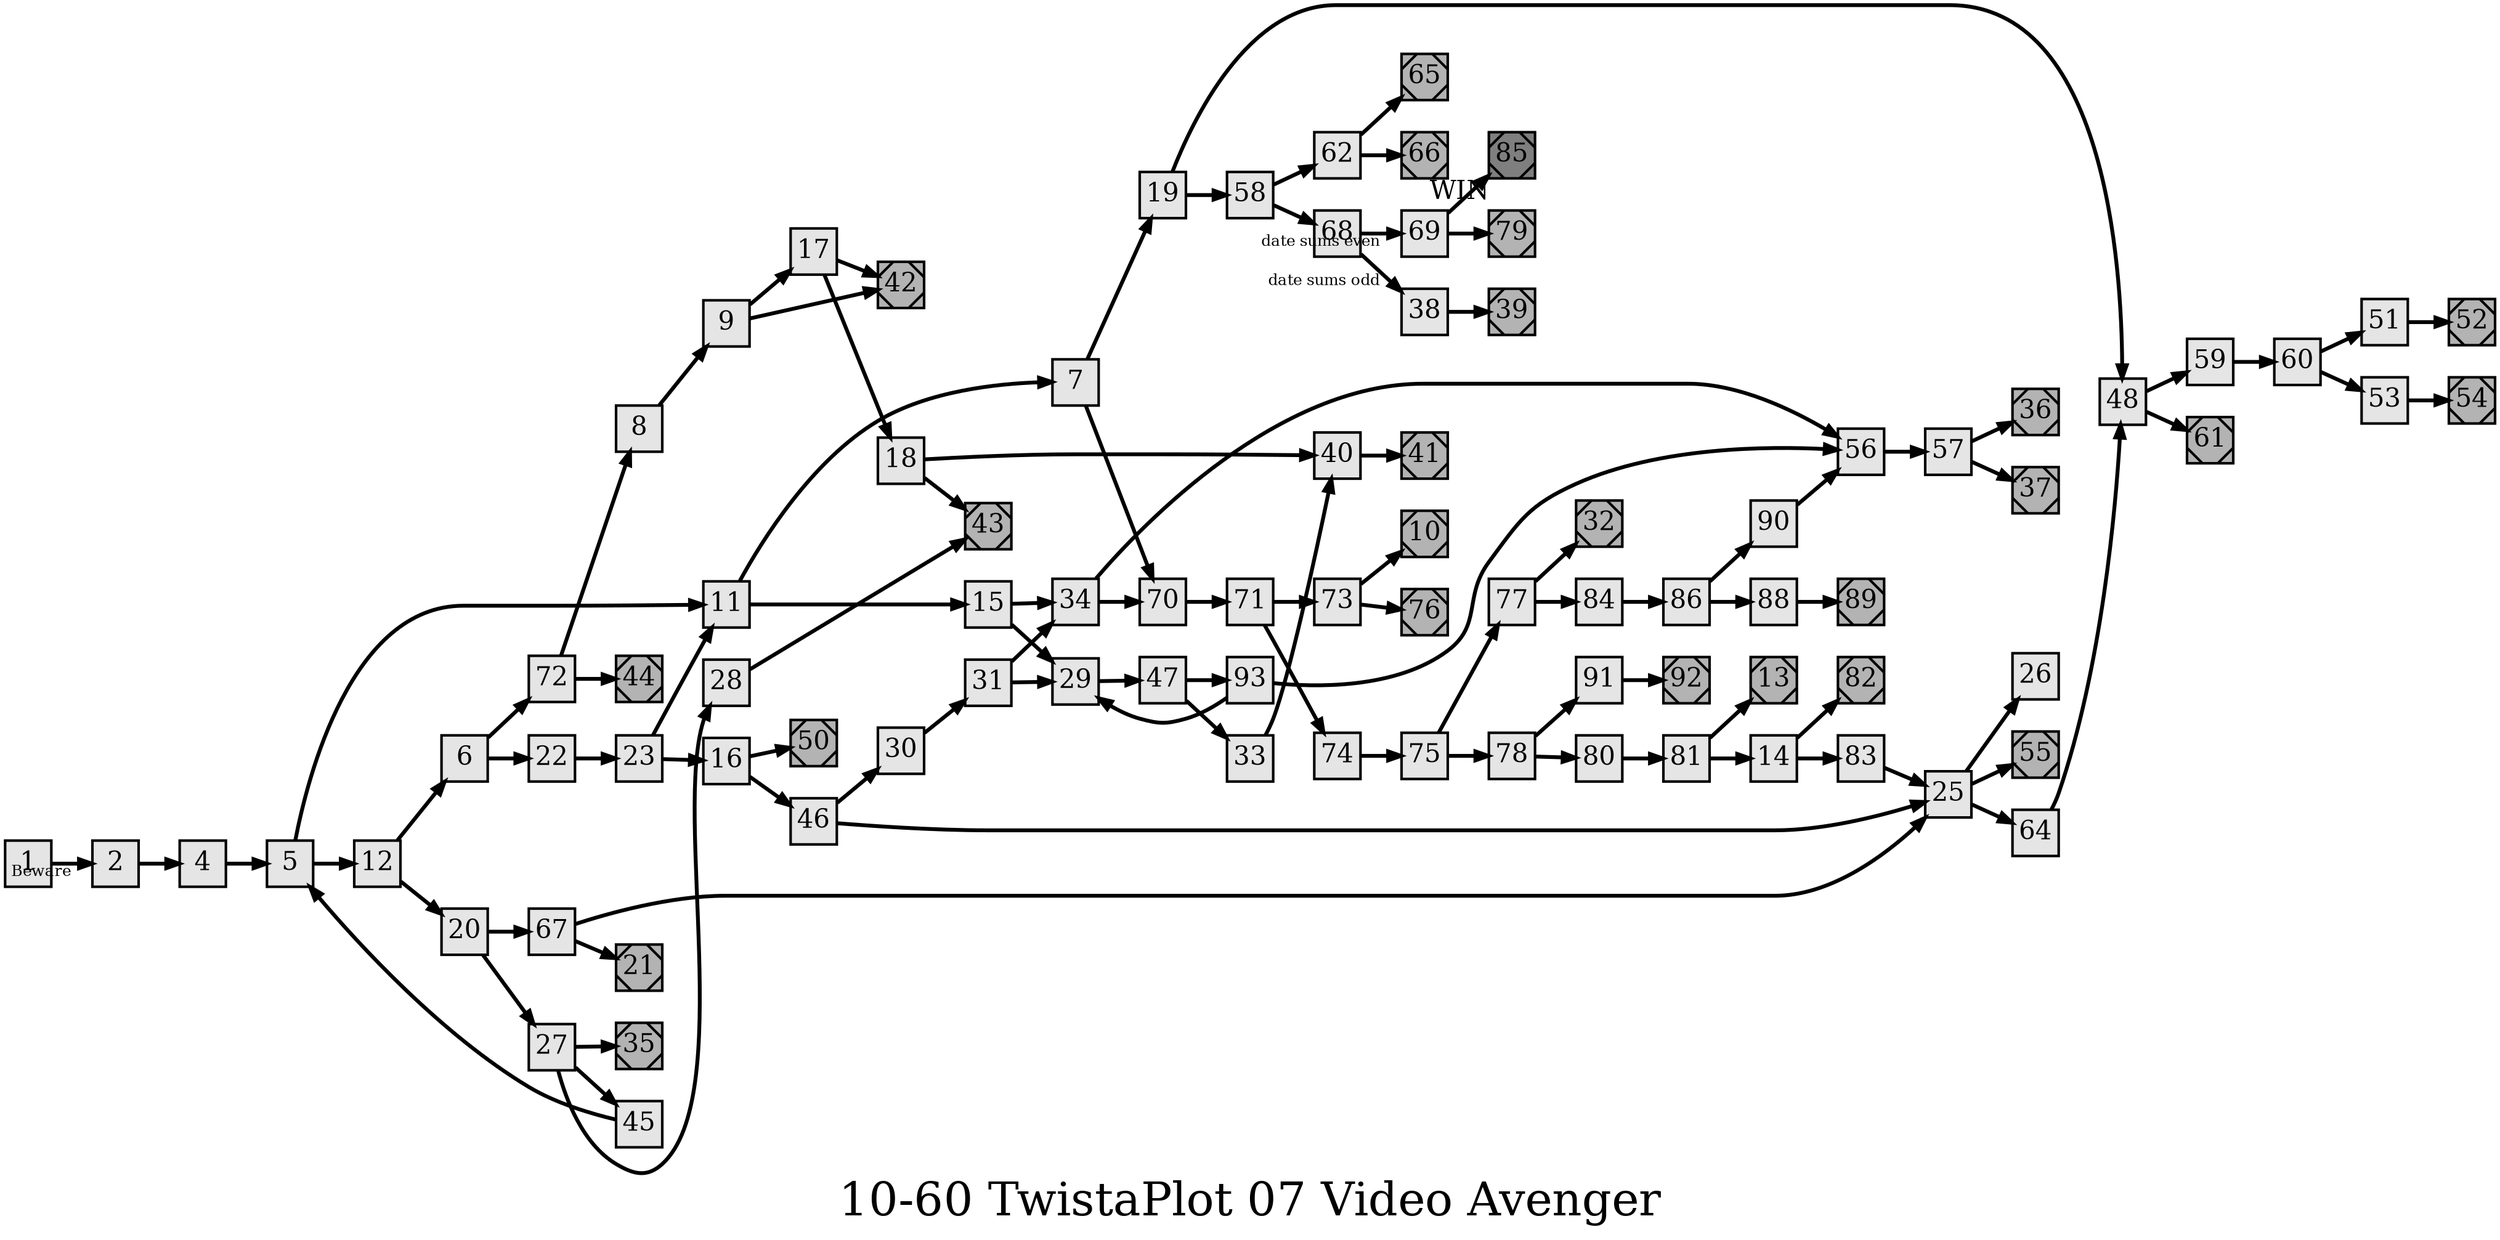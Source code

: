 digraph g{
  graph [ label="10-60 TwistaPlot 07 Video Avenger" rankdir=LR, ordering=out, fontsize=36, nodesep="0.35", ranksep="0.45"];
  node  [shape=rect, penwidth=2, fontsize=20, style=filled, fillcolor=grey90, margin="0,0", labelfloat=true, regular=true, fixedsize=true];
  edge  [labelfloat=true, penwidth=3, fontsize=12];

  1 -> 2	[ xlabel="Beware" ];
  2 -> 4;
  4 -> 5;
  5 -> 11;
  5 -> 12;
  6 -> 72;
  6 -> 22;
  7 -> 19;
  7 -> 70;
  8 -> 9;
  9 -> 17;
  9 -> 42;
  10	[ xlabel="E", shape=Msquare, fontsize=20, fillcolor=grey70, xlabel="" ];
  11 -> 7;
  11 -> 15;
  12 -> 6;
  12 -> 20;
  13	[ xlabel="E", shape=Msquare, fontsize=20, fillcolor=grey70, xlabel="" ];
  14 -> 83;
  14 -> 82;
  15 -> 34;
  15 -> 29;
  16 -> 46;
  16 -> 50;
  17 -> 42;
  17 -> 18;
  18 -> 40;
  18 -> 43;
  19 -> 48;
  19 -> 58;
  20 -> 67;
  20 -> 27;
  21	[ xlabel="E", shape=Msquare, fontsize=20, fillcolor=grey70, xlabel="" ];
  22 -> 23;
  23 -> 11;
  23 -> 16;
  25 -> 26;
  25 -> 55;
  25 -> 64;
  27 -> 35;
  27 -> 45;
  27 -> 28;
  28 -> 43;
  29 -> 47;
  30 -> 31;
  31 -> 34;
  31 -> 29;
  32	[ xlabel="E", shape=Msquare, fontsize=20, fillcolor=grey70, xlabel="" ];
  33 -> 40;
  34 -> 56;
  34 -> 70;
  35	[ xlabel="E", shape=Msquare, fontsize=20, fillcolor=grey70, xlabel="" ];
  36	[ xlabel="E", shape=Msquare, fontsize=20, fillcolor=grey70, xlabel="" ];
  37	[ xlabel="E", shape=Msquare, fontsize=20, fillcolor=grey70, xlabel="" ];
  38 -> 39;
  39	[ xlabel="E", shape=Msquare, fontsize=20, fillcolor=grey70, xlabel="" ];
  40 -> 41;
  41	[ xlabel="E", shape=Msquare, fontsize=20, fillcolor=grey70, xlabel="" ];
  42	[ xlabel="E", shape=Msquare, fontsize=20, fillcolor=grey70, xlabel="" ];
  43	[ xlabel="E", shape=Msquare, fontsize=20, fillcolor=grey70, xlabel="" ];
  44	[ xlabel="E", shape=Msquare, fontsize=20, fillcolor=grey70, xlabel="" ];
  45 -> 5;
  46 -> 30;
  46 -> 25;
  47 -> 93;
  47 -> 33;
  48 -> 59;
  48 -> 61;
  50	[ xlabel="E", shape=Msquare, fontsize=20, fillcolor=grey70, xlabel="" ];
  51 -> 52;
  52	[ xlabel="E", shape=Msquare, fontsize=20, fillcolor=grey70, xlabel="" ];
  53 -> 54;
  54	[ xlabel="E", shape=Msquare, fontsize=20, fillcolor=grey70, xlabel="" ];
  55	[ xlabel="E", shape=Msquare, fontsize=20, fillcolor=grey70, xlabel="" ];
  56 -> 57;
  57 -> 36;
  57 -> 37;
  58 -> 62;
  58 -> 68;
  59 -> 60;
  60 -> 51;
  60 -> 53;
  61	[ xlabel="E", shape=Msquare, fontsize=20, fillcolor=grey70, xlabel="" ];
  62 -> 65;
  62 -> 66;
  64 -> 48;
  65	[ xlabel="E", shape=Msquare, fontsize=20, fillcolor=grey70, xlabel="" ];
  66	[ xlabel="E", shape=Msquare, fontsize=20, fillcolor=grey70, xlabel="" ];
  67 -> 25;
  67 -> 21;
  68 -> 69	[ xlabel="date sums even" ];
  68 -> 38	[ xlabel="date sums odd" ];
  69 -> 85;
  69 -> 79;
  70 -> 71;
  71 -> 73;
  71 -> 74;
  72 -> 8;
  72 -> 44;
  73 -> 10;
  73 -> 76;
  74 -> 75;
  75 -> 77;
  75 -> 78;
  76	[ xlabel="E", shape=Msquare, fontsize=20, fillcolor=grey70, xlabel="" ];
  77 -> 32;
  77 -> 84;
  78 -> 91;
  78 -> 80;
  79	[ xlabel="E", shape=Msquare, fontsize=20, fillcolor=grey70, xlabel="" ];
  80 -> 81;
  81 -> 14;
  81 -> 13;
  82	[ xlabel="E", shape=Msquare, fontsize=20, fillcolor=grey70, xlabel="" ];
  83 -> 25;
  84 -> 86;
  85	[ xlabel="WIN", shape=Msquare, fontsize=20, fillcolor=grey50 ];
  86 -> 90;
  86 -> 88;
  88 -> 89;
  89	[ xlabel="E", shape=Msquare, fontsize=20, fillcolor=grey70, xlabel="" ];
  90 -> 56;
  91 -> 92;
  92	[ xlabel="E", shape=Msquare, fontsize=20, fillcolor=grey70, xlabel="" ];
  93 -> 56;
  93 -> 29;
}

